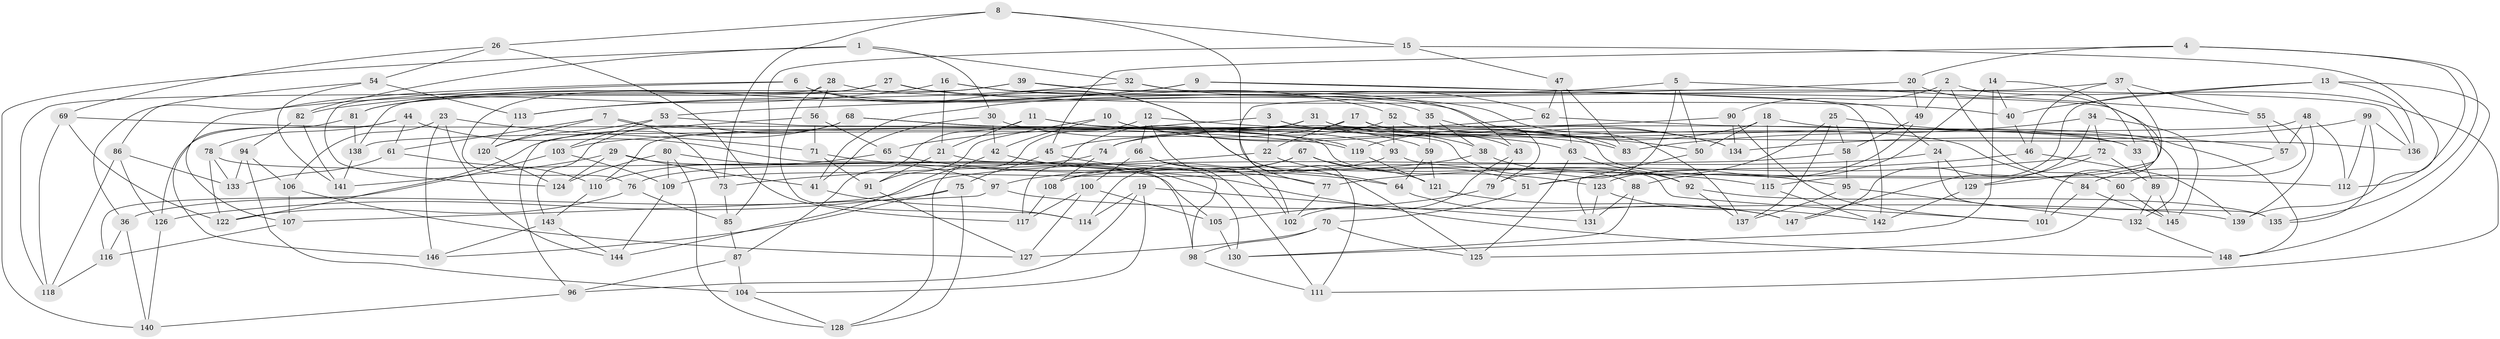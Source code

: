 // coarse degree distribution, {6: 0.5578947368421052, 4: 0.4421052631578947}
// Generated by graph-tools (version 1.1) at 2025/52/02/27/25 19:52:30]
// undirected, 148 vertices, 296 edges
graph export_dot {
graph [start="1"]
  node [color=gray90,style=filled];
  1;
  2;
  3;
  4;
  5;
  6;
  7;
  8;
  9;
  10;
  11;
  12;
  13;
  14;
  15;
  16;
  17;
  18;
  19;
  20;
  21;
  22;
  23;
  24;
  25;
  26;
  27;
  28;
  29;
  30;
  31;
  32;
  33;
  34;
  35;
  36;
  37;
  38;
  39;
  40;
  41;
  42;
  43;
  44;
  45;
  46;
  47;
  48;
  49;
  50;
  51;
  52;
  53;
  54;
  55;
  56;
  57;
  58;
  59;
  60;
  61;
  62;
  63;
  64;
  65;
  66;
  67;
  68;
  69;
  70;
  71;
  72;
  73;
  74;
  75;
  76;
  77;
  78;
  79;
  80;
  81;
  82;
  83;
  84;
  85;
  86;
  87;
  88;
  89;
  90;
  91;
  92;
  93;
  94;
  95;
  96;
  97;
  98;
  99;
  100;
  101;
  102;
  103;
  104;
  105;
  106;
  107;
  108;
  109;
  110;
  111;
  112;
  113;
  114;
  115;
  116;
  117;
  118;
  119;
  120;
  121;
  122;
  123;
  124;
  125;
  126;
  127;
  128;
  129;
  130;
  131;
  132;
  133;
  134;
  135;
  136;
  137;
  138;
  139;
  140;
  141;
  142;
  143;
  144;
  145;
  146;
  147;
  148;
  1 -- 82;
  1 -- 32;
  1 -- 30;
  1 -- 140;
  2 -- 60;
  2 -- 90;
  2 -- 49;
  2 -- 111;
  3 -- 95;
  3 -- 134;
  3 -- 65;
  3 -- 22;
  4 -- 112;
  4 -- 45;
  4 -- 135;
  4 -- 20;
  5 -- 50;
  5 -- 79;
  5 -- 41;
  5 -- 55;
  6 -- 124;
  6 -- 35;
  6 -- 64;
  6 -- 107;
  7 -- 61;
  7 -- 33;
  7 -- 120;
  7 -- 73;
  8 -- 15;
  8 -- 73;
  8 -- 111;
  8 -- 26;
  9 -- 113;
  9 -- 82;
  9 -- 136;
  9 -- 24;
  10 -- 83;
  10 -- 42;
  10 -- 91;
  10 -- 63;
  11 -- 38;
  11 -- 87;
  11 -- 88;
  11 -- 21;
  12 -- 102;
  12 -- 128;
  12 -- 50;
  12 -- 66;
  13 -- 136;
  13 -- 148;
  13 -- 147;
  13 -- 40;
  14 -- 33;
  14 -- 130;
  14 -- 88;
  14 -- 40;
  15 -- 85;
  15 -- 47;
  15 -- 139;
  16 -- 36;
  16 -- 21;
  16 -- 52;
  16 -- 137;
  17 -- 43;
  17 -- 33;
  17 -- 22;
  17 -- 45;
  18 -- 148;
  18 -- 119;
  18 -- 50;
  18 -- 115;
  19 -- 104;
  19 -- 96;
  19 -- 131;
  19 -- 114;
  20 -- 49;
  20 -- 129;
  20 -- 53;
  21 -- 98;
  21 -- 91;
  22 -- 73;
  22 -- 51;
  23 -- 146;
  23 -- 106;
  23 -- 144;
  23 -- 71;
  24 -- 135;
  24 -- 129;
  24 -- 36;
  25 -- 137;
  25 -- 58;
  25 -- 51;
  25 -- 57;
  26 -- 54;
  26 -- 117;
  26 -- 69;
  27 -- 40;
  27 -- 125;
  27 -- 76;
  27 -- 81;
  28 -- 83;
  28 -- 56;
  28 -- 118;
  28 -- 114;
  29 -- 124;
  29 -- 130;
  29 -- 41;
  29 -- 141;
  30 -- 42;
  30 -- 41;
  30 -- 59;
  31 -- 84;
  31 -- 117;
  31 -- 134;
  31 -- 110;
  32 -- 142;
  32 -- 62;
  32 -- 113;
  33 -- 89;
  34 -- 83;
  34 -- 145;
  34 -- 72;
  34 -- 147;
  35 -- 79;
  35 -- 38;
  35 -- 59;
  36 -- 140;
  36 -- 116;
  37 -- 77;
  37 -- 46;
  37 -- 115;
  37 -- 55;
  38 -- 97;
  38 -- 92;
  39 -- 81;
  39 -- 101;
  39 -- 138;
  39 -- 43;
  40 -- 46;
  41 -- 114;
  42 -- 144;
  42 -- 77;
  43 -- 102;
  43 -- 79;
  44 -- 98;
  44 -- 126;
  44 -- 78;
  44 -- 61;
  45 -- 64;
  45 -- 75;
  46 -- 51;
  46 -- 139;
  47 -- 83;
  47 -- 63;
  47 -- 62;
  48 -- 138;
  48 -- 112;
  48 -- 57;
  48 -- 139;
  49 -- 123;
  49 -- 58;
  50 -- 131;
  51 -- 70;
  52 -- 136;
  52 -- 74;
  52 -- 93;
  53 -- 101;
  53 -- 103;
  53 -- 120;
  54 -- 86;
  54 -- 141;
  54 -- 113;
  55 -- 57;
  55 -- 60;
  56 -- 65;
  56 -- 71;
  56 -- 96;
  57 -- 84;
  58 -- 108;
  58 -- 95;
  59 -- 64;
  59 -- 121;
  60 -- 145;
  60 -- 125;
  61 -- 133;
  61 -- 110;
  62 -- 74;
  62 -- 132;
  63 -- 125;
  63 -- 92;
  64 -- 147;
  65 -- 148;
  65 -- 110;
  66 -- 111;
  66 -- 102;
  66 -- 100;
  67 -- 114;
  67 -- 108;
  67 -- 123;
  67 -- 121;
  68 -- 93;
  68 -- 122;
  68 -- 119;
  68 -- 143;
  69 -- 118;
  69 -- 119;
  69 -- 122;
  70 -- 127;
  70 -- 125;
  70 -- 98;
  71 -- 115;
  71 -- 91;
  72 -- 77;
  72 -- 129;
  72 -- 89;
  73 -- 85;
  74 -- 76;
  74 -- 108;
  75 -- 128;
  75 -- 146;
  75 -- 126;
  76 -- 85;
  76 -- 122;
  77 -- 102;
  78 -- 133;
  78 -- 122;
  78 -- 105;
  79 -- 105;
  80 -- 97;
  80 -- 124;
  80 -- 109;
  80 -- 128;
  81 -- 146;
  81 -- 138;
  82 -- 94;
  82 -- 141;
  84 -- 101;
  84 -- 145;
  85 -- 87;
  86 -- 118;
  86 -- 126;
  86 -- 133;
  87 -- 104;
  87 -- 96;
  88 -- 130;
  88 -- 131;
  89 -- 132;
  89 -- 145;
  90 -- 103;
  90 -- 134;
  90 -- 101;
  91 -- 127;
  92 -- 137;
  92 -- 135;
  93 -- 109;
  93 -- 112;
  94 -- 104;
  94 -- 106;
  94 -- 133;
  95 -- 137;
  95 -- 132;
  96 -- 140;
  97 -- 107;
  97 -- 139;
  98 -- 111;
  99 -- 135;
  99 -- 112;
  99 -- 134;
  99 -- 136;
  100 -- 105;
  100 -- 127;
  100 -- 117;
  103 -- 109;
  103 -- 116;
  104 -- 128;
  105 -- 130;
  106 -- 127;
  106 -- 107;
  107 -- 116;
  108 -- 117;
  109 -- 144;
  110 -- 143;
  113 -- 120;
  115 -- 142;
  116 -- 118;
  119 -- 121;
  120 -- 124;
  121 -- 147;
  123 -- 142;
  123 -- 131;
  126 -- 140;
  129 -- 142;
  132 -- 148;
  138 -- 141;
  143 -- 144;
  143 -- 146;
}
